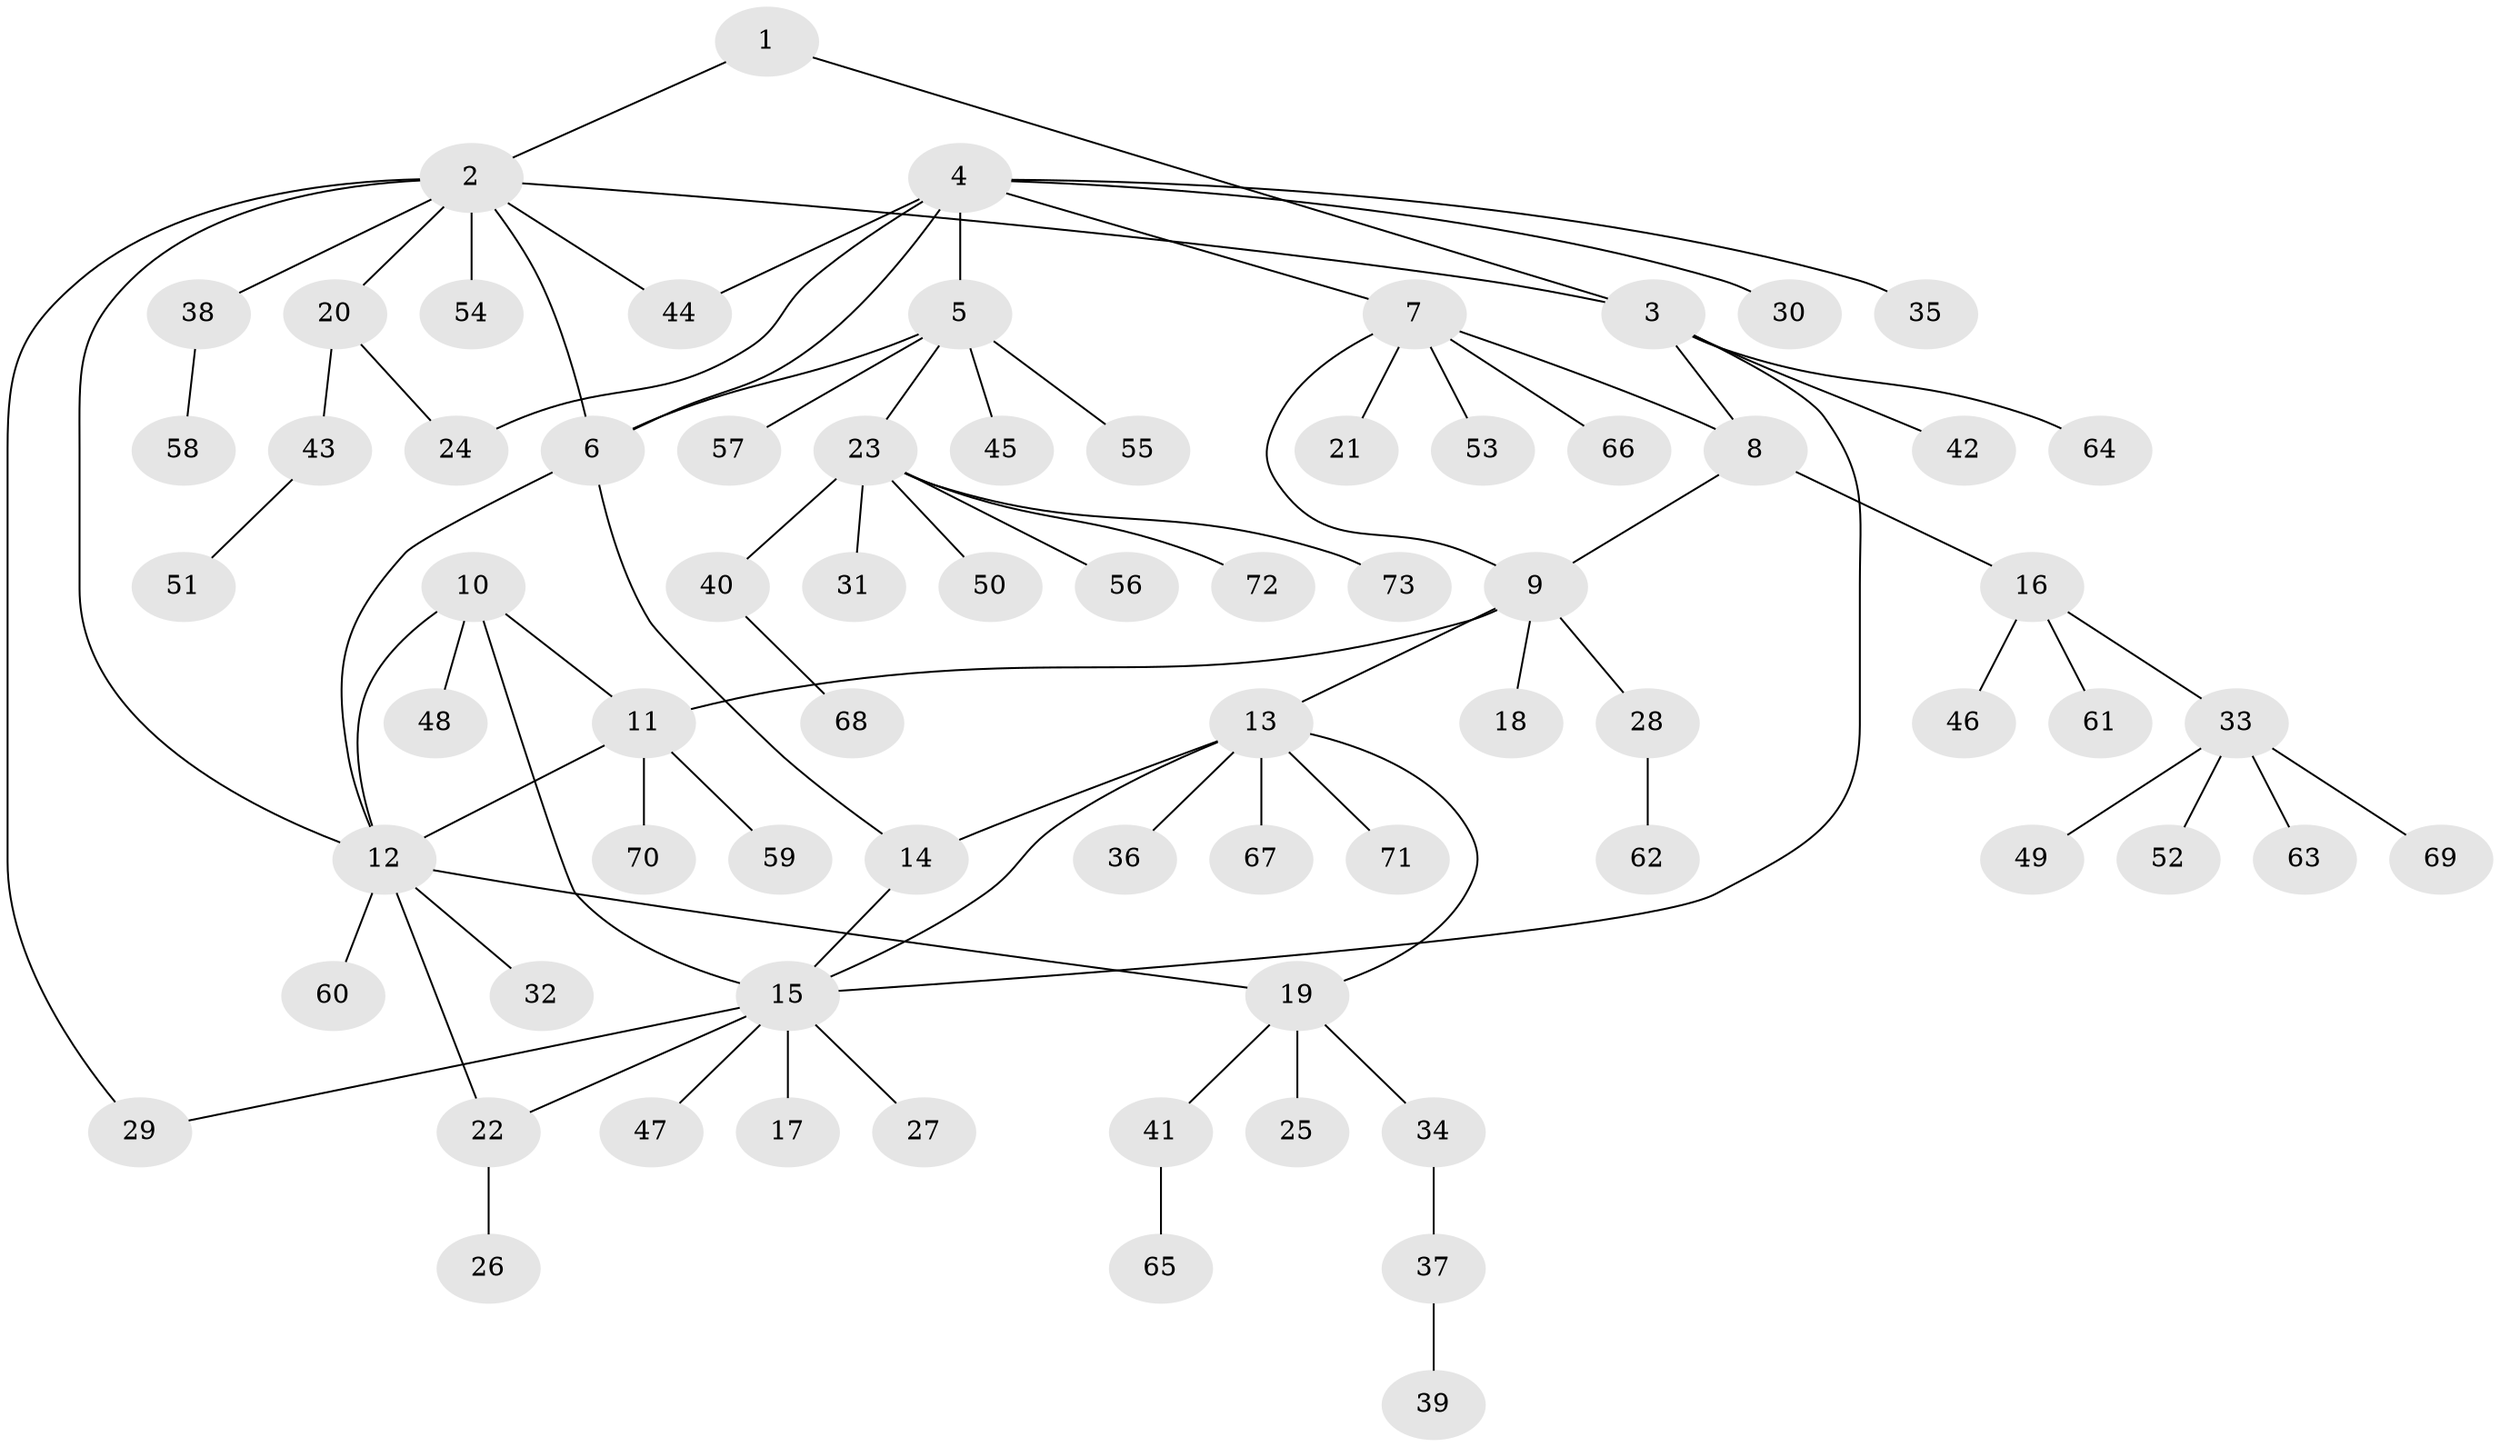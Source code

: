 // Generated by graph-tools (version 1.1) at 2025/54/03/09/25 04:54:05]
// undirected, 73 vertices, 88 edges
graph export_dot {
graph [start="1"]
  node [color=gray90,style=filled];
  1;
  2;
  3;
  4;
  5;
  6;
  7;
  8;
  9;
  10;
  11;
  12;
  13;
  14;
  15;
  16;
  17;
  18;
  19;
  20;
  21;
  22;
  23;
  24;
  25;
  26;
  27;
  28;
  29;
  30;
  31;
  32;
  33;
  34;
  35;
  36;
  37;
  38;
  39;
  40;
  41;
  42;
  43;
  44;
  45;
  46;
  47;
  48;
  49;
  50;
  51;
  52;
  53;
  54;
  55;
  56;
  57;
  58;
  59;
  60;
  61;
  62;
  63;
  64;
  65;
  66;
  67;
  68;
  69;
  70;
  71;
  72;
  73;
  1 -- 2;
  1 -- 3;
  2 -- 3;
  2 -- 6;
  2 -- 12;
  2 -- 20;
  2 -- 29;
  2 -- 38;
  2 -- 44;
  2 -- 54;
  3 -- 8;
  3 -- 15;
  3 -- 42;
  3 -- 64;
  4 -- 5;
  4 -- 6;
  4 -- 7;
  4 -- 24;
  4 -- 30;
  4 -- 35;
  4 -- 44;
  5 -- 6;
  5 -- 23;
  5 -- 45;
  5 -- 55;
  5 -- 57;
  6 -- 12;
  6 -- 14;
  7 -- 8;
  7 -- 9;
  7 -- 21;
  7 -- 53;
  7 -- 66;
  8 -- 9;
  8 -- 16;
  9 -- 11;
  9 -- 13;
  9 -- 18;
  9 -- 28;
  10 -- 11;
  10 -- 12;
  10 -- 15;
  10 -- 48;
  11 -- 12;
  11 -- 59;
  11 -- 70;
  12 -- 19;
  12 -- 22;
  12 -- 32;
  12 -- 60;
  13 -- 14;
  13 -- 15;
  13 -- 19;
  13 -- 36;
  13 -- 67;
  13 -- 71;
  14 -- 15;
  15 -- 17;
  15 -- 22;
  15 -- 27;
  15 -- 29;
  15 -- 47;
  16 -- 33;
  16 -- 46;
  16 -- 61;
  19 -- 25;
  19 -- 34;
  19 -- 41;
  20 -- 24;
  20 -- 43;
  22 -- 26;
  23 -- 31;
  23 -- 40;
  23 -- 50;
  23 -- 56;
  23 -- 72;
  23 -- 73;
  28 -- 62;
  33 -- 49;
  33 -- 52;
  33 -- 63;
  33 -- 69;
  34 -- 37;
  37 -- 39;
  38 -- 58;
  40 -- 68;
  41 -- 65;
  43 -- 51;
}
